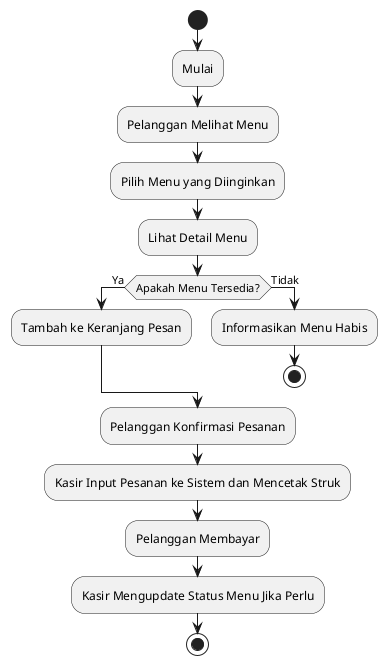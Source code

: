 @startuml Data Menu Restoran
start
:Mulai;

:Pelanggan Melihat Menu;
:Pilih Menu yang Diinginkan;
:Lihat Detail Menu;

if (Apakah Menu Tersedia?) then (Ya)
    :Tambah ke Keranjang Pesan;
else (Tidak)
    :Informasikan Menu Habis;
    stop
endif

:Pelanggan Konfirmasi Pesanan;
:Kasir Input Pesanan ke Sistem dan Mencetak Struk;
:Pelanggan Membayar;
:Kasir Mengupdate Status Menu Jika Perlu;

stop
@enduml
